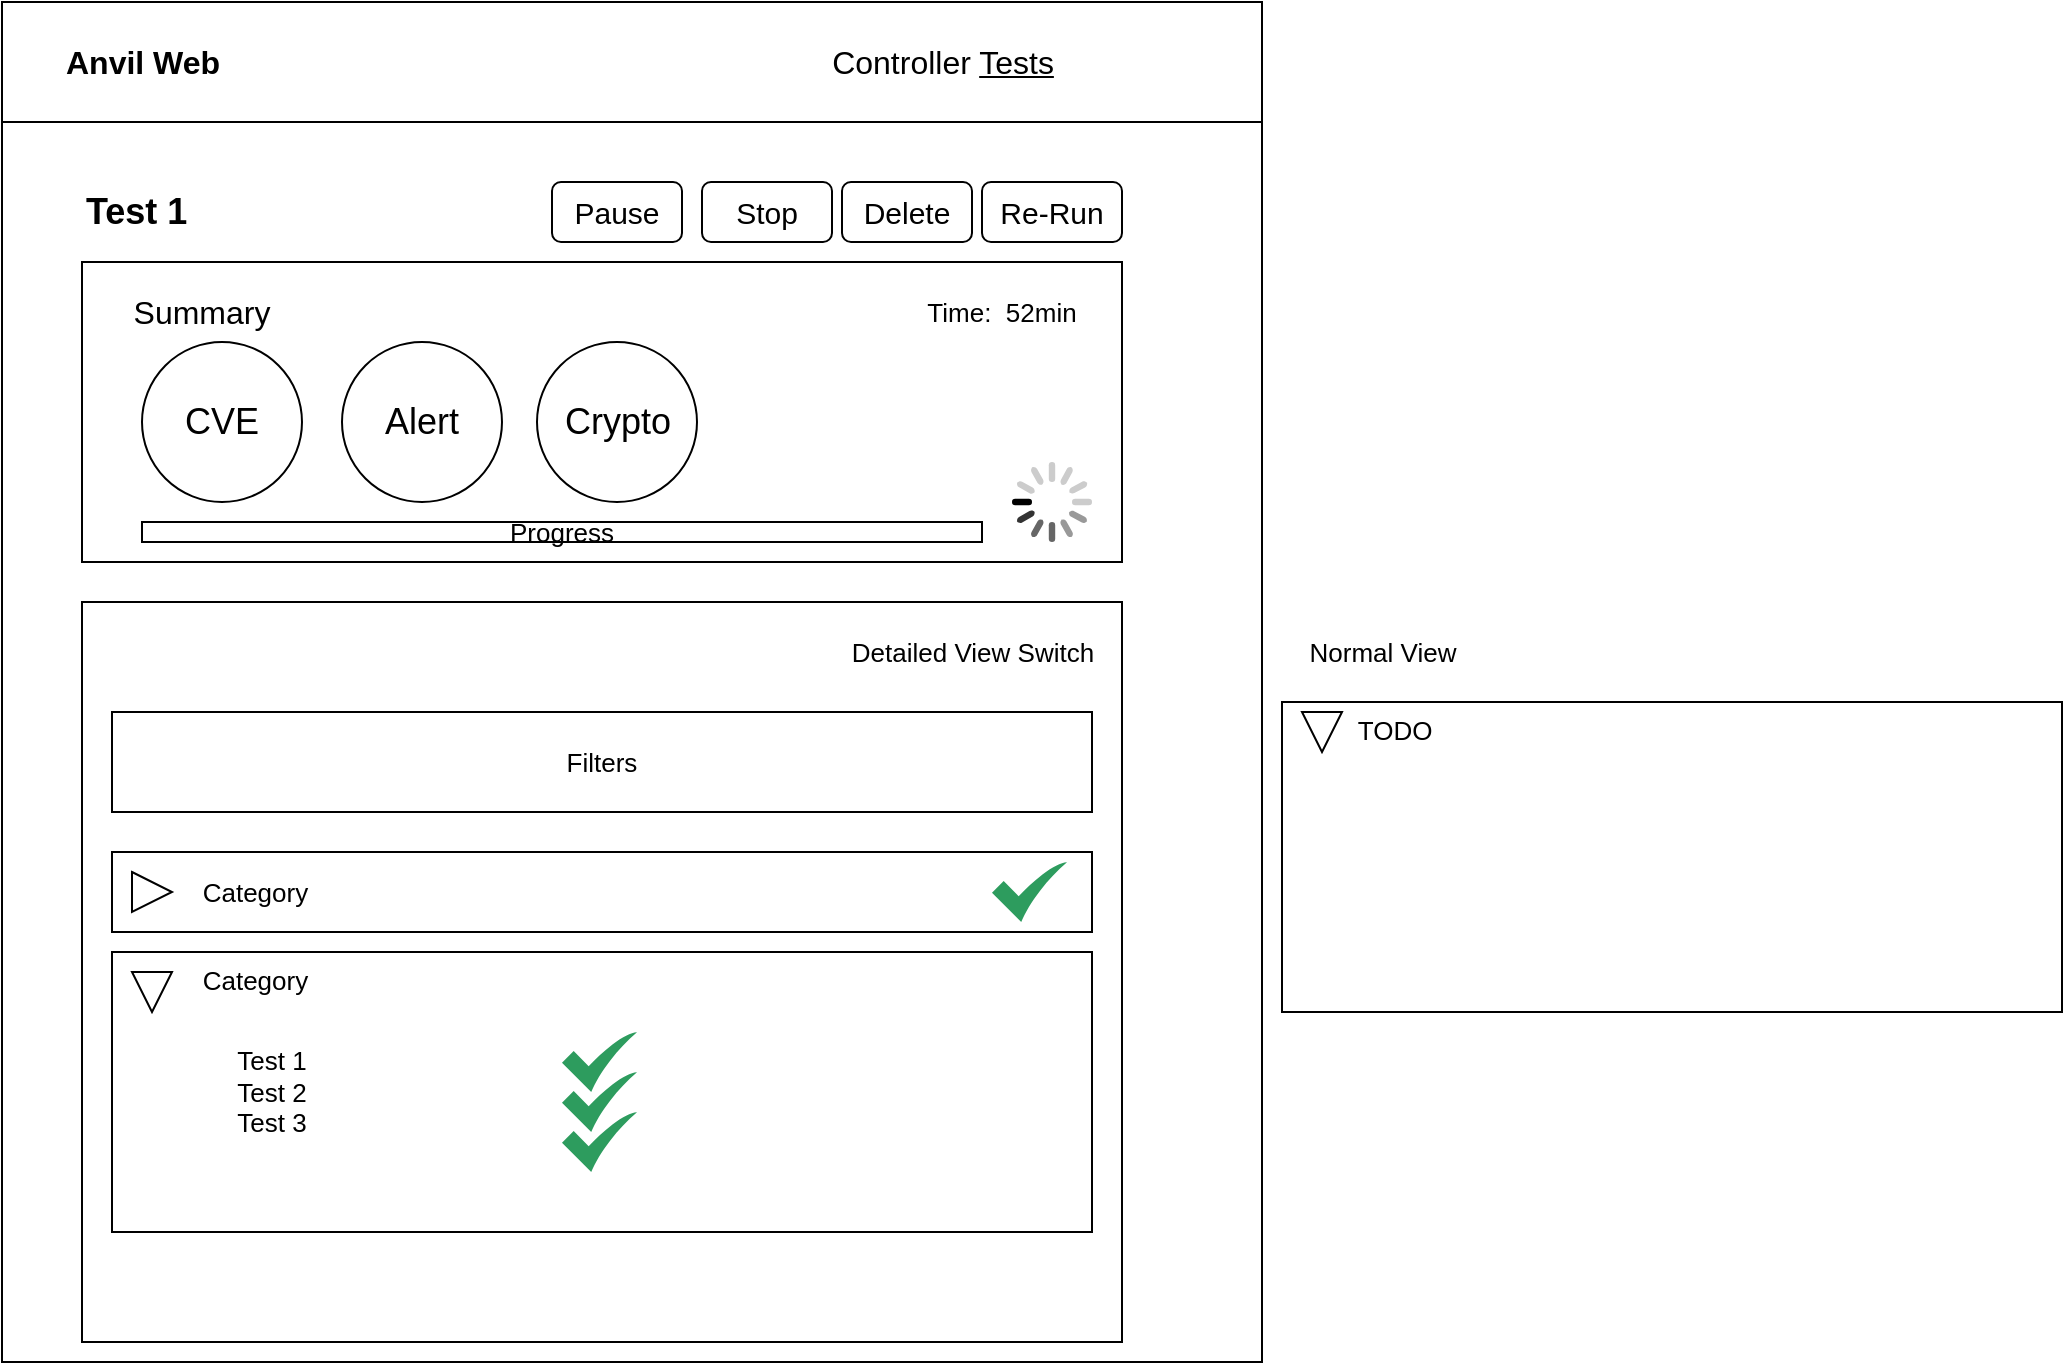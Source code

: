 <mxfile>
    <diagram id="kIGZFXLA4RyHsZCO7DPf" name="Page-1">
        <mxGraphModel dx="1632" dy="814" grid="1" gridSize="10" guides="1" tooltips="1" connect="1" arrows="1" fold="1" page="1" pageScale="1" pageWidth="850" pageHeight="1100" math="0" shadow="0">
            <root>
                <mxCell id="0"/>
                <mxCell id="1" parent="0"/>
                <mxCell id="2" value="" style="rounded=0;whiteSpace=wrap;html=1;fillColor=none;" parent="1" vertex="1">
                    <mxGeometry x="90" y="120" width="630" height="680" as="geometry"/>
                </mxCell>
                <mxCell id="3" value="" style="rounded=0;whiteSpace=wrap;html=1;fillColor=none;" parent="1" vertex="1">
                    <mxGeometry x="90" y="120" width="630" height="60" as="geometry"/>
                </mxCell>
                <mxCell id="4" value="&lt;b&gt;&lt;font style=&quot;font-size: 16px;&quot;&gt;Anvil Web&lt;/font&gt;&lt;/b&gt;" style="text;html=1;align=center;verticalAlign=middle;resizable=0;points=[];autosize=1;strokeColor=none;fillColor=none;" parent="1" vertex="1">
                    <mxGeometry x="110" y="135" width="100" height="30" as="geometry"/>
                </mxCell>
                <mxCell id="5" value="&lt;font style=&quot;font-size: 16px;&quot;&gt;Controller &lt;u&gt;Tests&lt;/u&gt;&lt;/font&gt;" style="text;html=1;align=center;verticalAlign=middle;resizable=0;points=[];autosize=1;strokeColor=none;fillColor=none;" parent="1" vertex="1">
                    <mxGeometry x="495" y="135" width="130" height="30" as="geometry"/>
                </mxCell>
                <mxCell id="6" value="" style="rounded=0;whiteSpace=wrap;html=1;fontSize=16;fillColor=none;" parent="1" vertex="1">
                    <mxGeometry x="130" y="250" width="520" height="150" as="geometry"/>
                </mxCell>
                <mxCell id="8" value="Test 1" style="text;html=1;strokeColor=none;fillColor=none;align=left;verticalAlign=middle;whiteSpace=wrap;rounded=0;fontSize=18;fontStyle=1" parent="1" vertex="1">
                    <mxGeometry x="130" y="210" width="100" height="30" as="geometry"/>
                </mxCell>
                <mxCell id="10" value="Summary" style="text;html=1;strokeColor=none;fillColor=none;align=center;verticalAlign=middle;whiteSpace=wrap;rounded=0;fontSize=16;" parent="1" vertex="1">
                    <mxGeometry x="160" y="260" width="60" height="30" as="geometry"/>
                </mxCell>
                <mxCell id="17" value="Delete" style="rounded=1;whiteSpace=wrap;html=1;fontSize=15;" parent="1" vertex="1">
                    <mxGeometry x="510" y="210" width="65" height="30" as="geometry"/>
                </mxCell>
                <mxCell id="20" value="Re-Run" style="rounded=1;whiteSpace=wrap;html=1;fontSize=15;" parent="1" vertex="1">
                    <mxGeometry x="580" y="210" width="70" height="30" as="geometry"/>
                </mxCell>
                <mxCell id="21" value="Stop" style="rounded=1;whiteSpace=wrap;html=1;fontSize=15;" parent="1" vertex="1">
                    <mxGeometry x="440" y="210" width="65" height="30" as="geometry"/>
                </mxCell>
                <mxCell id="22" value="Pause" style="rounded=1;whiteSpace=wrap;html=1;fontSize=15;" parent="1" vertex="1">
                    <mxGeometry x="365" y="210" width="65" height="30" as="geometry"/>
                </mxCell>
                <mxCell id="23" value="CVE" style="ellipse;whiteSpace=wrap;html=1;aspect=fixed;fontSize=18;" parent="1" vertex="1">
                    <mxGeometry x="160" y="290" width="80" height="80" as="geometry"/>
                </mxCell>
                <mxCell id="24" value="Alert" style="ellipse;whiteSpace=wrap;html=1;aspect=fixed;fontSize=18;" parent="1" vertex="1">
                    <mxGeometry x="260" y="290" width="80" height="80" as="geometry"/>
                </mxCell>
                <mxCell id="25" value="Crypto" style="ellipse;whiteSpace=wrap;html=1;aspect=fixed;fontSize=18;" parent="1" vertex="1">
                    <mxGeometry x="357.5" y="290" width="80" height="80" as="geometry"/>
                </mxCell>
                <mxCell id="29" value="Progress" style="rounded=0;whiteSpace=wrap;html=1;fontSize=13;" parent="1" vertex="1">
                    <mxGeometry x="160" y="380" width="420" height="10" as="geometry"/>
                </mxCell>
                <mxCell id="30" value="" style="html=1;verticalLabelPosition=bottom;labelBackgroundColor=#ffffff;verticalAlign=top;shadow=0;dashed=0;strokeWidth=2;shape=mxgraph.ios7.misc.loading_circle;fontSize=13;" parent="1" vertex="1">
                    <mxGeometry x="595" y="350" width="40" height="40" as="geometry"/>
                </mxCell>
                <mxCell id="31" value="Time:&amp;nbsp; 52min" style="text;html=1;strokeColor=none;fillColor=none;align=center;verticalAlign=middle;whiteSpace=wrap;rounded=0;fontSize=13;" parent="1" vertex="1">
                    <mxGeometry x="545" y="260" width="90" height="30" as="geometry"/>
                </mxCell>
                <mxCell id="32" value="" style="rounded=0;whiteSpace=wrap;html=1;fontSize=13;fillColor=none;" parent="1" vertex="1">
                    <mxGeometry x="130" y="420" width="520" height="370" as="geometry"/>
                </mxCell>
                <mxCell id="33" value="Filters" style="rounded=0;whiteSpace=wrap;html=1;fontSize=13;fillColor=none;" parent="1" vertex="1">
                    <mxGeometry x="145" y="475" width="490" height="50" as="geometry"/>
                </mxCell>
                <mxCell id="34" value="&amp;nbsp; &amp;nbsp; &amp;nbsp; &amp;nbsp; &amp;nbsp; &amp;nbsp; Category" style="rounded=0;whiteSpace=wrap;html=1;fontSize=13;fillColor=none;align=left;" parent="1" vertex="1">
                    <mxGeometry x="145" y="545" width="490" height="40" as="geometry"/>
                </mxCell>
                <mxCell id="35" value="" style="triangle;whiteSpace=wrap;html=1;fontSize=13;fillColor=none;" parent="1" vertex="1">
                    <mxGeometry x="155" y="555" width="20" height="20" as="geometry"/>
                </mxCell>
                <mxCell id="36" value="" style="sketch=0;html=1;aspect=fixed;strokeColor=none;shadow=0;align=center;verticalAlign=top;fillColor=#2D9C5E;shape=mxgraph.gcp2.check;fontSize=13;" parent="1" vertex="1">
                    <mxGeometry x="585" y="550" width="37.5" height="30" as="geometry"/>
                </mxCell>
                <mxCell id="37" value="&amp;nbsp; &amp;nbsp; &amp;nbsp; &amp;nbsp; &amp;nbsp; &amp;nbsp; Category" style="rounded=0;whiteSpace=wrap;html=1;fontSize=13;fillColor=none;align=left;verticalAlign=top;" parent="1" vertex="1">
                    <mxGeometry x="145" y="595" width="490" height="140" as="geometry"/>
                </mxCell>
                <mxCell id="38" value="" style="triangle;whiteSpace=wrap;html=1;fontSize=13;fillColor=none;rotation=90;" parent="1" vertex="1">
                    <mxGeometry x="155" y="605" width="20" height="20" as="geometry"/>
                </mxCell>
                <mxCell id="39" value="Test 1&lt;br&gt;Test 2&lt;br&gt;Test 3" style="text;html=1;strokeColor=none;fillColor=none;align=center;verticalAlign=middle;whiteSpace=wrap;rounded=0;fontSize=13;" parent="1" vertex="1">
                    <mxGeometry x="195" y="635" width="60" height="60" as="geometry"/>
                </mxCell>
                <mxCell id="40" value="" style="sketch=0;html=1;aspect=fixed;strokeColor=none;shadow=0;align=center;verticalAlign=top;fillColor=#2D9C5E;shape=mxgraph.gcp2.check;fontSize=13;" parent="1" vertex="1">
                    <mxGeometry x="370" y="635" width="37.5" height="30" as="geometry"/>
                </mxCell>
                <mxCell id="41" value="" style="sketch=0;html=1;aspect=fixed;strokeColor=none;shadow=0;align=center;verticalAlign=top;fillColor=#2D9C5E;shape=mxgraph.gcp2.check;fontSize=13;" parent="1" vertex="1">
                    <mxGeometry x="370" y="655" width="37.5" height="30" as="geometry"/>
                </mxCell>
                <mxCell id="42" value="" style="sketch=0;html=1;aspect=fixed;strokeColor=none;shadow=0;align=center;verticalAlign=top;fillColor=#2D9C5E;shape=mxgraph.gcp2.check;fontSize=13;" parent="1" vertex="1">
                    <mxGeometry x="370" y="675" width="37.5" height="30" as="geometry"/>
                </mxCell>
                <mxCell id="43" value="Detailed View Switch" style="text;html=1;align=center;verticalAlign=middle;resizable=0;points=[];autosize=1;strokeColor=none;fillColor=none;fontSize=13;" parent="1" vertex="1">
                    <mxGeometry x="505" y="430" width="140" height="30" as="geometry"/>
                </mxCell>
                <mxCell id="44" value="&amp;nbsp; &amp;nbsp; &amp;nbsp; &amp;nbsp; &amp;nbsp; TODO" style="rounded=0;whiteSpace=wrap;html=1;fontSize=13;fillColor=none;verticalAlign=top;align=left;" parent="1" vertex="1">
                    <mxGeometry x="730" y="470" width="390" height="155" as="geometry"/>
                </mxCell>
                <mxCell id="45" value="" style="triangle;whiteSpace=wrap;html=1;fontSize=13;fillColor=none;rotation=90;" parent="1" vertex="1">
                    <mxGeometry x="740" y="475" width="20" height="20" as="geometry"/>
                </mxCell>
                <mxCell id="46" value="Normal View" style="text;html=1;align=center;verticalAlign=middle;resizable=0;points=[];autosize=1;strokeColor=none;fillColor=none;fontSize=13;" parent="1" vertex="1">
                    <mxGeometry x="730" y="430" width="100" height="30" as="geometry"/>
                </mxCell>
            </root>
        </mxGraphModel>
    </diagram>
</mxfile>